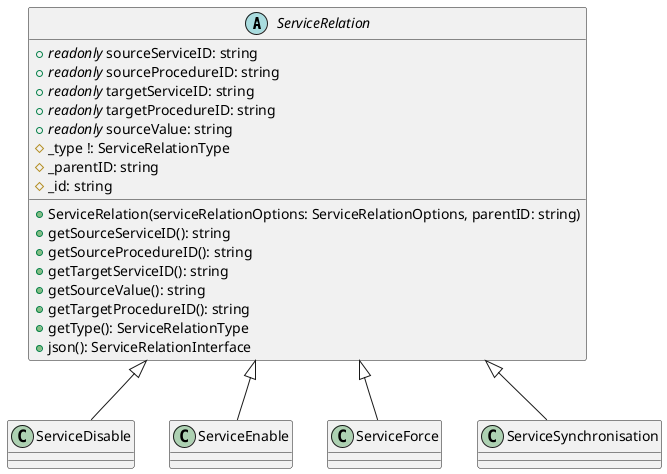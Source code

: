/*
 * MIT License
 *
 * Copyright (c) 2021 P2O-Lab <p2o-lab@mailbox.tu-dresden.de>,
 * Chair for Process Control Systems, Technische Universität Dresden
 *
 * Permission is hereby granted, free of charge, to any person obtaining a copy
 * of this software and associated documentation files (the "Software"), to deal
 * in the Software without restriction, including without limitation the rights
 * to use, copy, modify, merge, publish, distribute, sublicense, and/or sell
 * copies of the Software, and to permit persons to whom the Software is
 * furnished to do so, subject to the following conditions:
 *
 * The above copyright notice and this permission notice shall be included in all
 * copies or substantial portions of the Software.
 *
 * THE SOFTWARE IS PROVIDED "AS IS", WITHOUT WARRANTY OF ANY KIND, EXPRESS OR
 * IMPLIED, INCLUDING BUT NOT LIMITED TO THE WARRANTIES OF MERCHANTABILITY,
 * FITNESS FOR A PARTICULAR PURPOSE AND NONINFRINGEMENT. IN NO EVENT SHALL THE
 * AUTHORS OR COPYRIGHT HOLDERS BE LIABLE FOR ANY CLAIM, DAMAGES OR OTHER
 * LIABILITY, WHETHER IN AN ACTION OF CONTRACT, TORT OR OTHERWISE, ARISING FROM,
 * OUT OF OR IN CONNECTION WITH THE SOFTWARE OR THE USE OR OTHER DEALINGS IN THE
 * SOFTWARE.
 */
 
@startuml
'https://plantuml.com/class-diagram


abstract class ServiceRelation{
    + //readonly// sourceServiceID: string
    + //readonly// sourceProcedureID: string
    + //readonly// targetServiceID: string
    + //readonly// targetProcedureID: string
    + //readonly// sourceValue: string
    # _type !: ServiceRelationType
    # _parentID: string
    # _id: string

    + ServiceRelation(serviceRelationOptions: ServiceRelationOptions, parentID: string)
    + getSourceServiceID(): string
    + getSourceProcedureID(): string
    + getTargetServiceID(): string
    + getSourceValue(): string
    + getTargetProcedureID(): string
    + getType(): ServiceRelationType
    + json(): ServiceRelationInterface

}

ServiceRelation <|-- ServiceDisable
ServiceRelation <|-- ServiceEnable
ServiceRelation <|-- ServiceForce
ServiceRelation <|-- ServiceSynchronisation

@enduml
